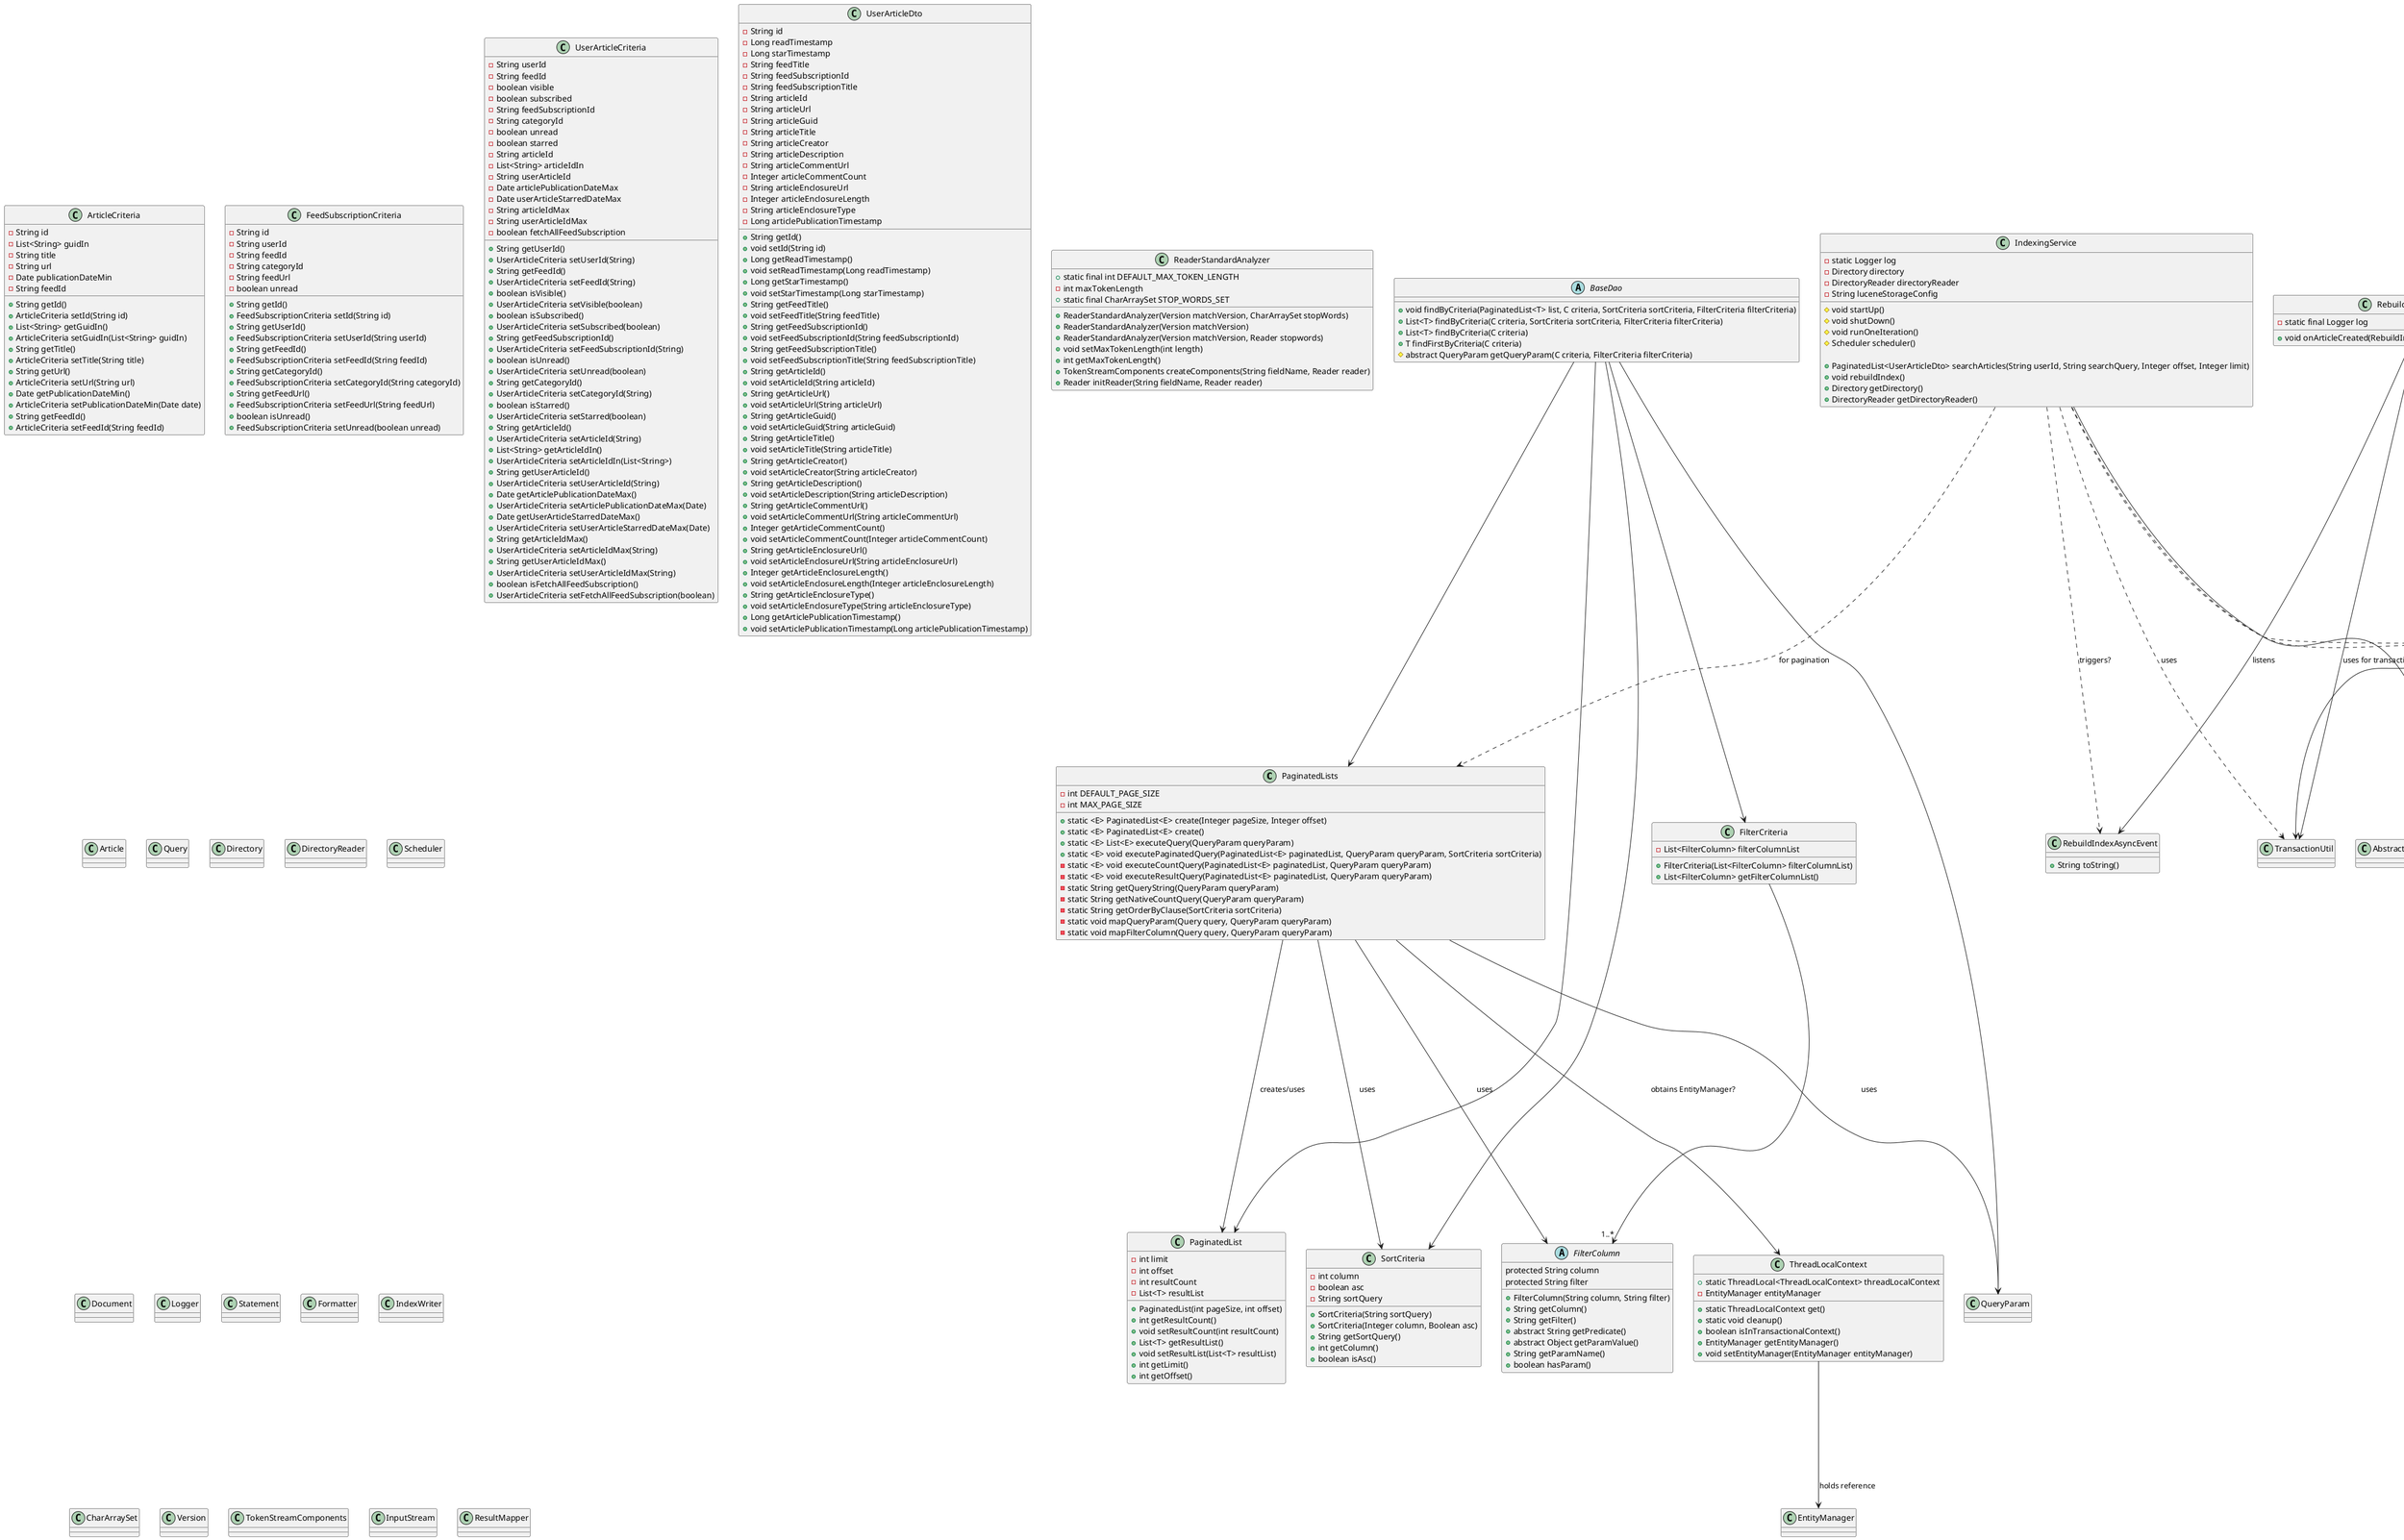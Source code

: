 @startuml

' ============================
' 1) Classes with Attributes/Methods from Tables
' ============================

'-----------------------------------
' (1) PaginatedLists
'-----------------------------------
class PaginatedLists {
  - int DEFAULT_PAGE_SIZE
  - int MAX_PAGE_SIZE

  + static <E> PaginatedList<E> create(Integer pageSize, Integer offset)
  + static <E> PaginatedList<E> create()
  + static <E> List<E> executeQuery(QueryParam queryParam)
  + static <E> void executePaginatedQuery(PaginatedList<E> paginatedList, QueryParam queryParam, SortCriteria sortCriteria)
  - static <E> void executeCountQuery(PaginatedList<E> paginatedList, QueryParam queryParam)
  - static <E> void executeResultQuery(PaginatedList<E> paginatedList, QueryParam queryParam)
  - static String getQueryString(QueryParam queryParam)
  - static String getNativeCountQuery(QueryParam queryParam)
  - static String getOrderByClause(SortCriteria sortCriteria)
  - static void mapQueryParam(Query query, QueryParam queryParam)
  - static void mapFilterColumn(Query query, QueryParam queryParam)
}

'-----------------------------------
' (2) PaginatedList
'-----------------------------------
class PaginatedList {
  - int limit
  - int offset
  - int resultCount
  - List<T> resultList

  + PaginatedList(int pageSize, int offset)
  + int getResultCount()
  + void setResultCount(int resultCount)
  + List<T> getResultList()
  + void setResultList(List<T> resultList)
  + int getLimit()
  + int getOffset()
}

'-----------------------------------
' (3) SortCriteria
'-----------------------------------
class SortCriteria {
  - int column
  - boolean asc
  - String sortQuery

  + SortCriteria(String sortQuery)
  + SortCriteria(Integer column, Boolean asc)
  + String getSortQuery()
  + int getColumn()
  + boolean isAsc()
}

'-----------------------------------
' (4) ArticleDeletedAsyncEvent
'-----------------------------------
class ArticleDeletedAsyncEvent {
  - List articleList

  + List<Article> getArticleList()
  + void setArticleList(List<Article> articleList)
  + String toString()
}

'-----------------------------------
' (5) ArticleUpdatedAsyncEvent
'-----------------------------------
class ArticleUpdatedAsyncEvent {
  - List<Article> articleList

  + List<Article> getArticleList()
  + void setArticleList(List<Article> articleList)
  + String toString()
}

'-----------------------------------
' (6) RebuildIndexAsyncEvent
'-----------------------------------
class RebuildIndexAsyncEvent {
  + String toString()
}

'-----------------------------------
' (7) ArticleDeletedAsyncListener
'-----------------------------------
class ArticleDeletedAsyncListener {
  - static final Logger log

  + void onArticleDeleted(ArticleDeletedAsyncEvent articlesDeletedAsyncEvent) throws Exception
}

'-----------------------------------
' (8) ArticleUpdatedAsyncListener
'-----------------------------------
class ArticleUpdatedAsyncListener {
  - static final Logger log

  + void onArticleUpdated(ArticleUpdatedAsyncEvent articlesUpdatedAsyncEvent)
}

'-----------------------------------
' (9) RebuildIndexAsyncListener
'-----------------------------------
class RebuildIndexAsyncListener {
  - static final Logger log

  + void onArticleCreated(RebuildIndexAsyncEvent rebuildIndexAsyncEvent)
}

'-----------------------------------
' (10) IndexingService
'-----------------------------------
class IndexingService {
  - static Logger log
  - Directory directory
  - DirectoryReader directoryReader
  - String luceneStorageConfig

  # void startUp()
  # void shutDown()
  # void runOneIteration()
  # Scheduler scheduler()

  + PaginatedList<UserArticleDto> searchArticles(String userId, String searchQuery, Integer offset, Integer limit)
  + void rebuildIndex()
  + Directory getDirectory()
  + DirectoryReader getDirectoryReader()
}

class AbstractScheduledService {
}

IndexingService --|> AbstractScheduledService

'-----------------------------------
' (11) Category
'-----------------------------------
class Category {
  - String id
  - String userId
  - String parentId
  - String name
  - Integer order
  - boolean folded
  - Date createDate
  - Date deleteDate

  + String getId()
  + void setId(String id)
  + String getUserId()
  + void setUserId(String userId)
  + String getParentId()
  + void setParentId(String parentId)
  + String getName()
  + void setName(String name)
  + Integer getOrder()
  + void setOrder(Integer order)
  + boolean isFolded()
  + void setFolded(boolean folded)
  + Date getCreateDate()
  + void setCreateDate(Date createDate)
  + Date getDeleteDate()
  + void setDeleteDate(Date deleteDate)
  + String toString()
}

'-----------------------------------
' (12) ArticleDao
'-----------------------------------
class ArticleDao {
  + void rebuildIndex(List<Article> articleList)
  + void create(List<Article> articleList)
  + void update(List<Article> articleList)
  + void delete(List<Article> articleList)
  + Map<String,Article> search(PaginatedList<UserArticleDto> paginatedList, String searchQuery)
  - Document getDocumentFromArticle(Article article)
}

'-----------------------------------
' (13) FeedSubscription
'-----------------------------------
class FeedSubscription {
  - String id
  - String userId
  - String feedId
  - String categoryId
  - String title
  - Integer order
  - Integer unreadCount
  - Date createDate
  - Date deleteDate

  + String getId()
  + void setId(String id)
  + String getUserId()
  + void setUserId(String userId)
  + String getFeedId()
  + void setFeedId(String feedId)
  + String getCategoryId()
  + void setCategoryId(String categoryId)
  + String getTitle()
  + void setTitle(String title)
  + Integer getOrder()
  + void setOrder(Integer order)
  + Integer getUnreadCount()
  + void setUnreadCount(Integer unreadCount)
  + Date getCreateDate()
  + void setCreateDate(Date createDate)
  + Date getDeleteDate()
  + void setDeleteDate(Date deleteDate)
  + String toString()
}

'-----------------------------------
' (14) FeedSynchronization
'-----------------------------------
class FeedSynchronization {
  - String id
  - String feedId
  - boolean success
  - String message
  - Integer duration
  - Date createDate

  + String getId()
  + void setId(String id)
  + String getFeedId()
  + void setFeedId(String feedId)
  + boolean isSuccess()
  + void setSuccess(boolean success)
  + String getMessage()
  + void setMessage(String message)
  + Integer getDuration()
  + void setDuration(Integer duration)
  + Date getCreateDate()
  + void setCreateDate(Date createDate)
  + String toString()
}

'-----------------------------------
' (15) FilterColumn (abstract)
'-----------------------------------
abstract class FilterColumn {
  protected String column
  protected String filter

  + FilterColumn(String column, String filter)
  + String getColumn()
  + String getFilter()
  + abstract String getPredicate()
  + abstract Object getParamValue()
  + String getParamName()
  + boolean hasParam()
}

'-----------------------------------
' (16) FilterCriteria
'-----------------------------------
class FilterCriteria {
  - List<FilterColumn> filterColumnList

  + FilterCriteria(List<FilterColumn> filterColumnList)
  + List<FilterColumn> getFilterColumnList()
}

'-----------------------------------
' (17) CategoryDao
'-----------------------------------
class CategoryDao {
  - EntityManager em

  + String create(Category category)
  + Category update(Category category)
  + void reorder(Category category, int order)
  + void delete(String id)
  + Category getRootCategory(String userId)
  + Category getCategory(String id, String userId)
  + int getCategoryCount(String parentId, String userId)
  + List<Category> findAllCategory(String userId)
  + List<Category> findSubCategory(String parentId, String userId)
}

'-----------------------------------
' (18) FeedDao
'-----------------------------------
class FeedDao {
  - EntityManager em

  + String create(Feed feed)
  + void delete(String id)
  + Feed getByRssUrl(String rssUrl)
  + Feed update(Feed feed)
  # QueryParam getQueryParam(FeedCriteria, FilterCriteria)
}

'-----------------------------------
' (19) FeedSubscriptionDao
'-----------------------------------
class FeedSubscriptionDao {
  - EntityManager em

  + QueryParam getQueryParam(FeedSubscriptionCriteria, FilterCriteria)
  + String create(FeedSubscription feedSubscription)
  + FeedSubscription update(FeedSubscription feedSubscription)
  + void updateUnreadCount(String id, Integer unreadCount)
  + void reorder(FeedSubscription feedSubscription, int order)
  + void delete(String id)
  + FeedSubscription getFeedSubscription(String id, String userId)
  + List<FeedSubscription> findByCategory(String categoryId)
  + int getCategoryCount(String categoryId, String userId)
}

'-----------------------------------
' (20) FeedSynchronizationDao
'-----------------------------------
class FeedSynchronizationDao {
  + String create(FeedSynchronization feedSynchronization)
  + void deleteOldFeedSynchronization(String feedId, int minutes)
  + List<FeedSynchronization> findByFeedId(String feedId)
}

'-----------------------------------
' (21) ArticleCriteria
'-----------------------------------
class ArticleCriteria {
  - String id
  - List<String> guidIn
  - String title
  - String url
  - Date publicationDateMin
  - String feedId

  + String getId()
  + ArticleCriteria setId(String id)
  + List<String> getGuidIn()
  + ArticleCriteria setGuidIn(List<String> guidIn)
  + String getTitle()
  + ArticleCriteria setTitle(String title)
  + String getUrl()
  + ArticleCriteria setUrl(String url)
  + Date getPublicationDateMin()
  + ArticleCriteria setPublicationDateMin(Date date)
  + String getFeedId()
  + ArticleCriteria setFeedId(String feedId)
}

'-----------------------------------
' (22) FeedSubscriptionCriteria
'-----------------------------------
class FeedSubscriptionCriteria {
  - String id
  - String userId
  - String feedId
  - String categoryId
  - String feedUrl
  - boolean unread

  + String getId()
  + FeedSubscriptionCriteria setId(String id)
  + String getUserId()
  + FeedSubscriptionCriteria setUserId(String userId)
  + String getFeedId()
  + FeedSubscriptionCriteria setFeedId(String feedId)
  + String getCategoryId()
  + FeedSubscriptionCriteria setCategoryId(String categoryId)
  + String getFeedUrl()
  + FeedSubscriptionCriteria setFeedUrl(String feedUrl)
  + boolean isUnread()
  + FeedSubscriptionCriteria setUnread(boolean unread)
}

'-----------------------------------
' (23) UserArticleCriteria
'-----------------------------------
class UserArticleCriteria {
  - String userId
  - String feedId
  - boolean visible
  - boolean subscribed
  - String feedSubscriptionId
  - String categoryId
  - boolean unread
  - boolean starred
  - String articleId
  - List<String> articleIdIn
  - String userArticleId
  - Date articlePublicationDateMax
  - Date userArticleStarredDateMax
  - String articleIdMax
  - String userArticleIdMax
  - boolean fetchAllFeedSubscription

  + String getUserId()
  + UserArticleCriteria setUserId(String)
  + String getFeedId()
  + UserArticleCriteria setFeedId(String)
  + boolean isVisible()
  + UserArticleCriteria setVisible(boolean)
  + boolean isSubscribed()
  + UserArticleCriteria setSubscribed(boolean)
  + String getFeedSubscriptionId()
  + UserArticleCriteria setFeedSubscriptionId(String)
  + boolean isUnread()
  + UserArticleCriteria setUnread(boolean)
  + String getCategoryId()
  + UserArticleCriteria setCategoryId(String)
  + boolean isStarred()
  + UserArticleCriteria setStarred(boolean)
  + String getArticleId()
  + UserArticleCriteria setArticleId(String)
  + List<String> getArticleIdIn()
  + UserArticleCriteria setArticleIdIn(List<String>)
  + String getUserArticleId()
  + UserArticleCriteria setUserArticleId(String)
  + Date getArticlePublicationDateMax()
  + UserArticleCriteria setArticlePublicationDateMax(Date)
  + Date getUserArticleStarredDateMax()
  + UserArticleCriteria setUserArticleStarredDateMax(Date)
  + String getArticleIdMax()
  + UserArticleCriteria setArticleIdMax(String)
  + String getUserArticleIdMax()
  + UserArticleCriteria setUserArticleIdMax(String)
  + boolean isFetchAllFeedSubscription()
  + UserArticleCriteria setFetchAllFeedSubscription(boolean)
}

'-----------------------------------
' (24) BaseDao (abstract)
'-----------------------------------
abstract class BaseDao {
  + void findByCriteria(PaginatedList<T> list, C criteria, SortCriteria sortCriteria, FilterCriteria filterCriteria)
  + List<T> findByCriteria(C criteria, SortCriteria sortCriteria, FilterCriteria filterCriteria)
  + List<T> findByCriteria(C criteria)
  + T findFirstByCriteria(C criteria)
  # abstract QueryParam getQueryParam(C criteria, FilterCriteria filterCriteria)
}

'-----------------------------------
' (25) UserArticleDto
'-----------------------------------
class UserArticleDto {
  - String id
  - Long readTimestamp
  - Long starTimestamp
  - String feedTitle
  - String feedSubscriptionId
  - String feedSubscriptionTitle
  - String articleId
  - String articleUrl
  - String articleGuid
  - String articleTitle
  - String articleCreator
  - String articleDescription
  - String articleCommentUrl
  - Integer articleCommentCount
  - String articleEnclosureUrl
  - Integer articleEnclosureLength
  - String articleEnclosureType
  - Long articlePublicationTimestamp

  + String getId()
  + void setId(String id)
  + Long getReadTimestamp()
  + void setReadTimestamp(Long readTimestamp)
  + Long getStarTimestamp()
  + void setStarTimestamp(Long starTimestamp)
  + String getFeedTitle()
  + void setFeedTitle(String feedTitle)
  + String getFeedSubscriptionId()
  + void setFeedSubscriptionId(String feedSubscriptionId)
  + String getFeedSubscriptionTitle()
  + void setFeedSubscriptionTitle(String feedSubscriptionTitle)
  + String getArticleId()
  + void setArticleId(String articleId)
  + String getArticleUrl()
  + void setArticleUrl(String articleUrl)
  + String getArticleGuid()
  + void setArticleGuid(String articleGuid)
  + String getArticleTitle()
  + void setArticleTitle(String articleTitle)
  + String getArticleCreator()
  + void setArticleCreator(String articleCreator)
  + String getArticleDescription()
  + void setArticleDescription(String articleDescription)
  + String getArticleCommentUrl()
  + void setArticleCommentUrl(String articleCommentUrl)
  + Integer getArticleCommentCount()
  + void setArticleCommentCount(Integer articleCommentCount)
  + String getArticleEnclosureUrl()
  + void setArticleEnclosureUrl(String articleEnclosureUrl)
  + Integer getArticleEnclosureLength()
  + void setArticleEnclosureLength(Integer articleEnclosureLength)
  + String getArticleEnclosureType()
  + void setArticleEnclosureType(String articleEnclosureType)
  + Long getArticlePublicationTimestamp()
  + void setArticlePublicationTimestamp(Long articlePublicationTimestamp)
}

'-----------------------------------
' (26) ArticleCreatedAsyncEvent
'-----------------------------------
class ArticleCreatedAsyncEvent {
  - List articleList

  + List getArticleList()
  + void setArticleList(List articleList)
  + String toString()
}

'-----------------------------------
' (27) ArticleCreatedAsyncListener
'-----------------------------------
class ArticleCreatedAsyncListener {
  - static final Logger log

  + void onArticleCreated(ArticleCreatedAsyncEvent articlesCreatedAsyncEvent)
}


' ============================
' 2) "(not)" Classes with Basic Data
' ============================

' (a) LuceneUtil
class LuceneUtil {
  - static Logger log
  + static void handle(LuceneRunnable runnable)
}

interface LuceneRunnable {
  + void run(IndexWriter indexWriter)
}

' (b) StarredArticleImportedEvent
class StarredArticleImportedEvent {
  - Feed feed
  - Article article

  + Feed getFeed()
  + void setFeed(Feed feed)
  + Article getArticle()
  + void setArticle(Article article)
  + String toString()
}

' (c) StarredArticleImportedListener
interface StarredArticleImportedListener {
  + void onStarredArticleImported(StarredArticleImportedEvent event)
}

' (d) StarredReader
class StarredReader {
  - static final Logger log
  - StarredArticleImportedListener starredArticleImportedListener

  + void read(InputStream is)
  + void setStarredArticleListener(StarredArticleImportedListener starredArticleListener)
}

' (e) ReaderStandardAnalyzer
class ReaderStandardAnalyzer {
  + static final int DEFAULT_MAX_TOKEN_LENGTH
  - int maxTokenLength
  + static final CharArraySet STOP_WORDS_SET

  + ReaderStandardAnalyzer(Version matchVersion, CharArraySet stopWords)
  + ReaderStandardAnalyzer(Version matchVersion)
  + ReaderStandardAnalyzer(Version matchVersion, Reader stopwords)
  + void setMaxTokenLength(int length)
  + int getMaxTokenLength()
  + TokenStreamComponents createComponents(String fieldName, Reader reader)
  + Reader initReader(String fieldName, Reader reader)
}

' (f) ThreadLocalContext
class ThreadLocalContext {
  + static ThreadLocal<ThreadLocalContext> threadLocalContext
  - EntityManager entityManager

  + static ThreadLocalContext get()
  + static void cleanup()
  + boolean isInTransactionalContext()
  + EntityManager getEntityManager()
  + void setEntityManager(EntityManager entityManager)
}

' (g) DbOpenHelper
abstract class DbOpenHelper {
  - static Logger log
  - final ConnectionHelper connectionHelper
  - final SqlStatementLogger sqlStatementLogger
  - final List<Exception> exceptions
  - Formatter formatter
  - boolean haltOnError
  - Statement stmt

  + DbOpenHelper(ServiceRegistry serviceRegistry)
  + void open()
  + void executeAllScript(int version)
  - void executeScript(InputStream inputScript)
  + abstract void onCreate()
  + abstract void onUpgrade(int oldVersion, int newVersion)
  + List<?> getExceptions()
  + void setHaltOnError(boolean haltOnError)
  + void setFormat(boolean format)
}

' (h) DialectUtil
class DialectUtil {
  + static boolean isObjectNotFound(String message)
  + static String transform(String sql)
  + static String transformToPostgresql(String sql)
  + static String getDateDiff(String field, String diff, String unit)
  + static String getTimeStamp(String value)
  + static String getNullParameter(String parameterName, Object value)
}

' (i) FeedSubscriptionMapper
class FeedSubscriptionMapper {
  + FeedSubscriptionDto map(Object[] o)
}

' (j) JobEventMapper
class JobEventMapper {
  + JobEventDto map(Object[] o)
}

' (k) FeedService
class FeedService {
  - static Logger log

  + void startUp()
  + void shutDown()
  + void runOneIteration()
  + Scheduler scheduler()
  + void synchronizeAllFeeds()
  + Feed synchronize(String url)
  - void completeArticleList(List<Article> articleList)
  - List<Article> getArticleToRemove(List<Article> articleList)
  - boolean isFaviconUpdated(Feed feed)
  - RssReader parseFeedOrPage(String url, boolean parsePage)
  - void logParsingError(String url, Exception e)
  + void createInitialUserArticle(String userId, FeedSubscription feedSubscription)
}


' ============================
' 3) Stub Classes (referenced but no table details)
' ============================
class Feed {
}
class Article {
}
class RssReader {
}
class FaviconUpdateRequestedEvent {
}
class TransactionUtil {
}
class UserArticleDao {
}
class QueryParam {
}
class Query {
}
class EntityManager {
}
class Directory {
}
class DirectoryReader {
}
class Scheduler {
}
class Document {
}
class Logger {
}
class ConnectionHelper {
}
class SqlStatementLogger {
}
class ServiceRegistry {
}
class Statement {
}
class Formatter {
}
class IndexWriter {
}
class CharArraySet {
}
class Version {
}
class TokenStreamComponents {
}
class InputStream {
}
class FeedSubscriptionDto {
}
class JobEventDto {
}
class ResultMapper {
}
class EMF {
}


' ============================
' 4) Key Relationships (from textual descriptions)
' ============================

'--- PaginatedLists uses PaginatedList, QueryParam, SortCriteria, FilterColumn, ThreadLocalContext
PaginatedLists --> PaginatedList : creates/uses
PaginatedLists --> QueryParam : uses
PaginatedLists --> SortCriteria : uses
PaginatedLists --> FilterColumn : uses
PaginatedLists --> ThreadLocalContext : obtains EntityManager?

'--- ArticleDeletedAsyncListener
ArticleDeletedAsyncListener --> ArticleDeletedAsyncEvent : listens
ArticleDeletedAsyncListener --> ArticleDao : uses

'--- ArticleUpdatedAsyncListener
ArticleUpdatedAsyncListener --> ArticleUpdatedAsyncEvent : listens
ArticleUpdatedAsyncListener --> ArticleDao : uses

'--- RebuildIndexAsyncListener
RebuildIndexAsyncListener --> RebuildIndexAsyncEvent : listens
RebuildIndexAsyncListener --> ArticleDao : rebuilds index
RebuildIndexAsyncListener --> TransactionUtil : uses for transactions

'--- IndexingService
IndexingService ..> TransactionUtil : uses
IndexingService ..> ArticleDao : queries
IndexingService ..> UserArticleDao : user metadata
IndexingService ..> PaginatedLists : for pagination
IndexingService ..> RebuildIndexAsyncEvent : triggers?

'--- Category hierarchical
Category "1" -- "0..*" Category : subcategory

'--- FeedSubscription belongs to Category
FeedSubscription --> Category : via categoryId

'--- FeedSynchronization relates to Feed
FeedSynchronization --> Feed : references feedId

'--- FilterCriteria contains FilterColumn
FilterCriteria --> "1..*" FilterColumn

'--- CategoryDao manages Category
CategoryDao --> Category

'--- FeedDao manages Feed
FeedDao --> Feed

'--- FeedSubscriptionDao manages FeedSubscription
FeedSubscriptionDao --> FeedSubscription

'--- FeedSynchronizationDao manages FeedSynchronization
FeedSynchronizationDao --> FeedSynchronization

'--- BaseDao uses PaginatedList, PaginatedLists, SortCriteria, FilterCriteria, QueryParam
BaseDao --> PaginatedList
BaseDao --> PaginatedLists
BaseDao --> SortCriteria
BaseDao --> FilterCriteria
BaseDao --> QueryParam

'--- ArticleCreatedAsyncListener
ArticleCreatedAsyncListener --> ArticleCreatedAsyncEvent : listens
ArticleCreatedAsyncListener --> ArticleDao : uses

'--- LuceneUtil
LuceneUtil ..> LuceneRunnable : uses

'--- StarredReader
StarredReader --> StarredArticleImportedListener : sets
StarredReader --> StarredArticleImportedEvent : triggers?

'--- StarredArticleImportedListener
StarredArticleImportedListener --> StarredArticleImportedEvent : uses

'--- ThreadLocalContext
ThreadLocalContext --> EntityManager : holds reference

'--- DbOpenHelper
DbOpenHelper --> ConnectionHelper
DbOpenHelper --> SqlStatementLogger
DbOpenHelper --> ServiceRegistry
DbOpenHelper --> DialectUtil : applies DB dialect transforms ?

'--- DialectUtil
DialectUtil ..> EMF : uses ?

'--- FeedSubscriptionMapper
FeedSubscriptionMapper --> FeedSubscriptionDto : maps

'--- JobEventMapper
JobEventMapper --> JobEventDto : maps

'--- FeedService
FeedService --|> AbstractScheduledService : extends?
FeedService --> FeedDao : uses
FeedService --> ArticleDao : uses
FeedService --> RssReader : parses feeds
FeedService --> UserArticleDao : updates unread
FeedService --> FeedSynchronizationDao : logs sync
FeedService --> FaviconUpdateRequestedEvent : triggers
FeedService --> TransactionUtil : transactions?


@enduml